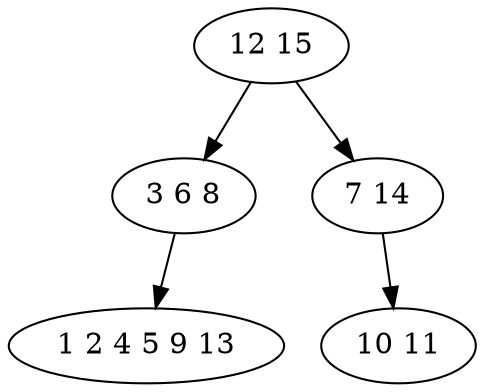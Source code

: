 digraph true_tree {
	"0" -> "1"
	"0" -> "2"
	"2" -> "3"
	"1" -> "4"
	"0" [label="12 15"];
	"1" [label="3 6 8"];
	"2" [label="7 14"];
	"3" [label="10 11"];
	"4" [label="1 2 4 5 9 13"];
}

